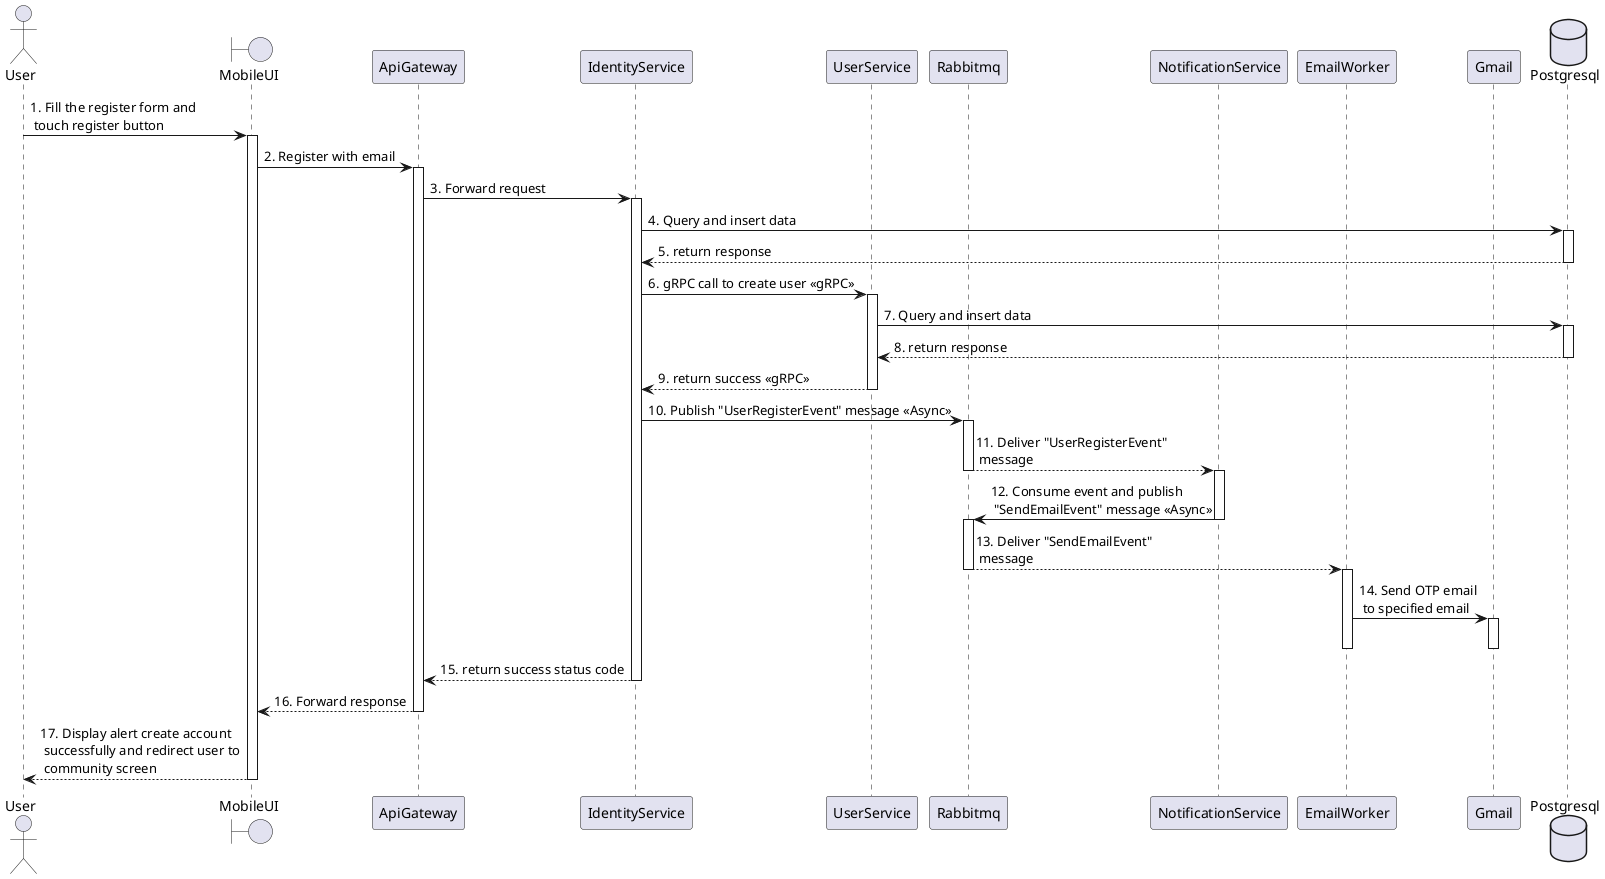 @startuml Register
actor User
boundary MobileUI
participant ApiGateway
participant IdentityService
participant UserService
participant Rabbitmq
participant NotificationService
participant EmailWorker
participant Gmail
database Postgresql

User -> MobileUI: 1. Fill the register form and \n touch register button
activate MobileUI

MobileUI -> ApiGateway: 2. Register with email
activate ApiGateway

ApiGateway -> IdentityService: 3. Forward request
activate IdentityService

database Postgresql
IdentityService -> Postgresql: 4. Query and insert data
activate Postgresql
IdentityService <-- Postgresql: 5. return response
deactivate Postgresql

IdentityService -> UserService: 6. gRPC call to create user <<gRPC>>
activate UserService
UserService -> Postgresql: 7. Query and insert data
activate Postgresql
UserService <-- Postgresql: 8. return response
deactivate Postgresql
IdentityService <-- UserService: 9. return success <<gRPC>>
deactivate UserService

IdentityService -> Rabbitmq: 10. Publish "UserRegisterEvent" message <<Async>>
activate Rabbitmq
Rabbitmq --> NotificationService: 11. Deliver "UserRegisterEvent"\n message
deactivate Rabbitmq
activate NotificationService
NotificationService -> Rabbitmq: 12. Consume event and publish \n "SendEmailEvent" message <<Async>>
deactivate NotificationService
activate Rabbitmq
Rabbitmq --> EmailWorker: 13. Deliver "SendEmailEvent"\n message
deactivate Rabbitmq
activate EmailWorker
EmailWorker -> Gmail: 14. Send OTP email\n to specified email
activate Gmail
deactivate EmailWorker
deactivate Gmail

ApiGateway <-- IdentityService: 15. return success status code
deactivate IdentityService
MobileUI <-- ApiGateway: 16. Forward response
deactivate ApiGateway
User <-- MobileUI: 17. Display alert create account\n successfully and redirect user to\n community screen
deactivate MobileUI

@enduml
